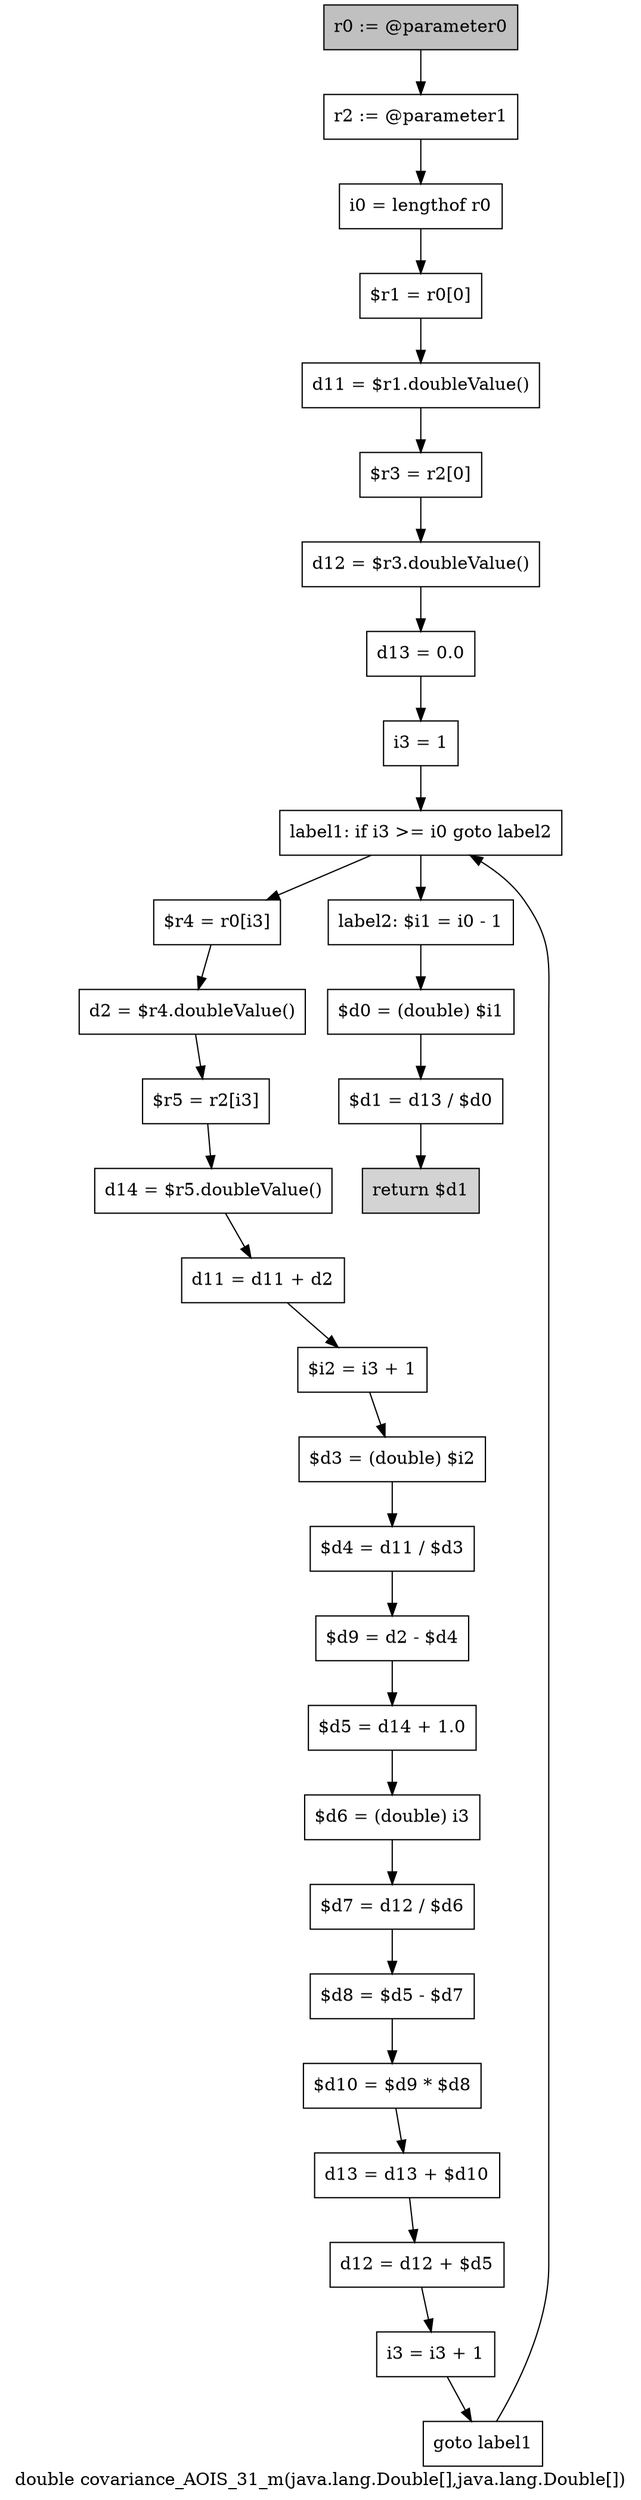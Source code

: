 digraph "double covariance_AOIS_31_m(java.lang.Double[],java.lang.Double[])" {
    label="double covariance_AOIS_31_m(java.lang.Double[],java.lang.Double[])";
    node [shape=box];
    "0" [style=filled,fillcolor=gray,label="r0 := @parameter0",];
    "1" [label="r2 := @parameter1",];
    "0"->"1";
    "2" [label="i0 = lengthof r0",];
    "1"->"2";
    "3" [label="$r1 = r0[0]",];
    "2"->"3";
    "4" [label="d11 = $r1.doubleValue()",];
    "3"->"4";
    "5" [label="$r3 = r2[0]",];
    "4"->"5";
    "6" [label="d12 = $r3.doubleValue()",];
    "5"->"6";
    "7" [label="d13 = 0.0",];
    "6"->"7";
    "8" [label="i3 = 1",];
    "7"->"8";
    "9" [label="label1: if i3 >= i0 goto label2",];
    "8"->"9";
    "10" [label="$r4 = r0[i3]",];
    "9"->"10";
    "28" [label="label2: $i1 = i0 - 1",];
    "9"->"28";
    "11" [label="d2 = $r4.doubleValue()",];
    "10"->"11";
    "12" [label="$r5 = r2[i3]",];
    "11"->"12";
    "13" [label="d14 = $r5.doubleValue()",];
    "12"->"13";
    "14" [label="d11 = d11 + d2",];
    "13"->"14";
    "15" [label="$i2 = i3 + 1",];
    "14"->"15";
    "16" [label="$d3 = (double) $i2",];
    "15"->"16";
    "17" [label="$d4 = d11 / $d3",];
    "16"->"17";
    "18" [label="$d9 = d2 - $d4",];
    "17"->"18";
    "19" [label="$d5 = d14 + 1.0",];
    "18"->"19";
    "20" [label="$d6 = (double) i3",];
    "19"->"20";
    "21" [label="$d7 = d12 / $d6",];
    "20"->"21";
    "22" [label="$d8 = $d5 - $d7",];
    "21"->"22";
    "23" [label="$d10 = $d9 * $d8",];
    "22"->"23";
    "24" [label="d13 = d13 + $d10",];
    "23"->"24";
    "25" [label="d12 = d12 + $d5",];
    "24"->"25";
    "26" [label="i3 = i3 + 1",];
    "25"->"26";
    "27" [label="goto label1",];
    "26"->"27";
    "27"->"9";
    "29" [label="$d0 = (double) $i1",];
    "28"->"29";
    "30" [label="$d1 = d13 / $d0",];
    "29"->"30";
    "31" [style=filled,fillcolor=lightgray,label="return $d1",];
    "30"->"31";
}
